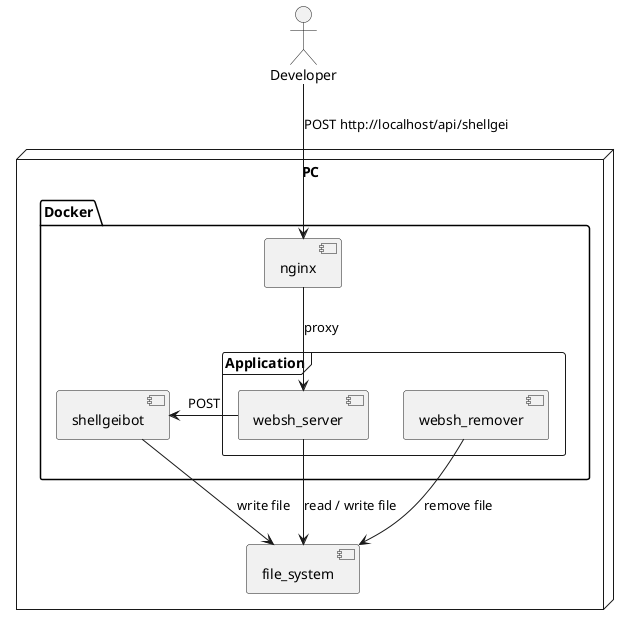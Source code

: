 @startuml

actor Developer as dev

node PC {
  package Docker {
    [nginx] as nginx
    frame Application {
      [websh_server] as server
      [websh_remover] as remover
    }
    [shellgeibot] as bot
  }
  [file_system] as fs
}

dev -down-> nginx : POST http://localhost/api/shellgei
nginx -down-> server : proxy
server -left-> bot : POST
server -down-> fs : read / write file
bot -> fs : write file
remover -> fs : remove file

@enduml
